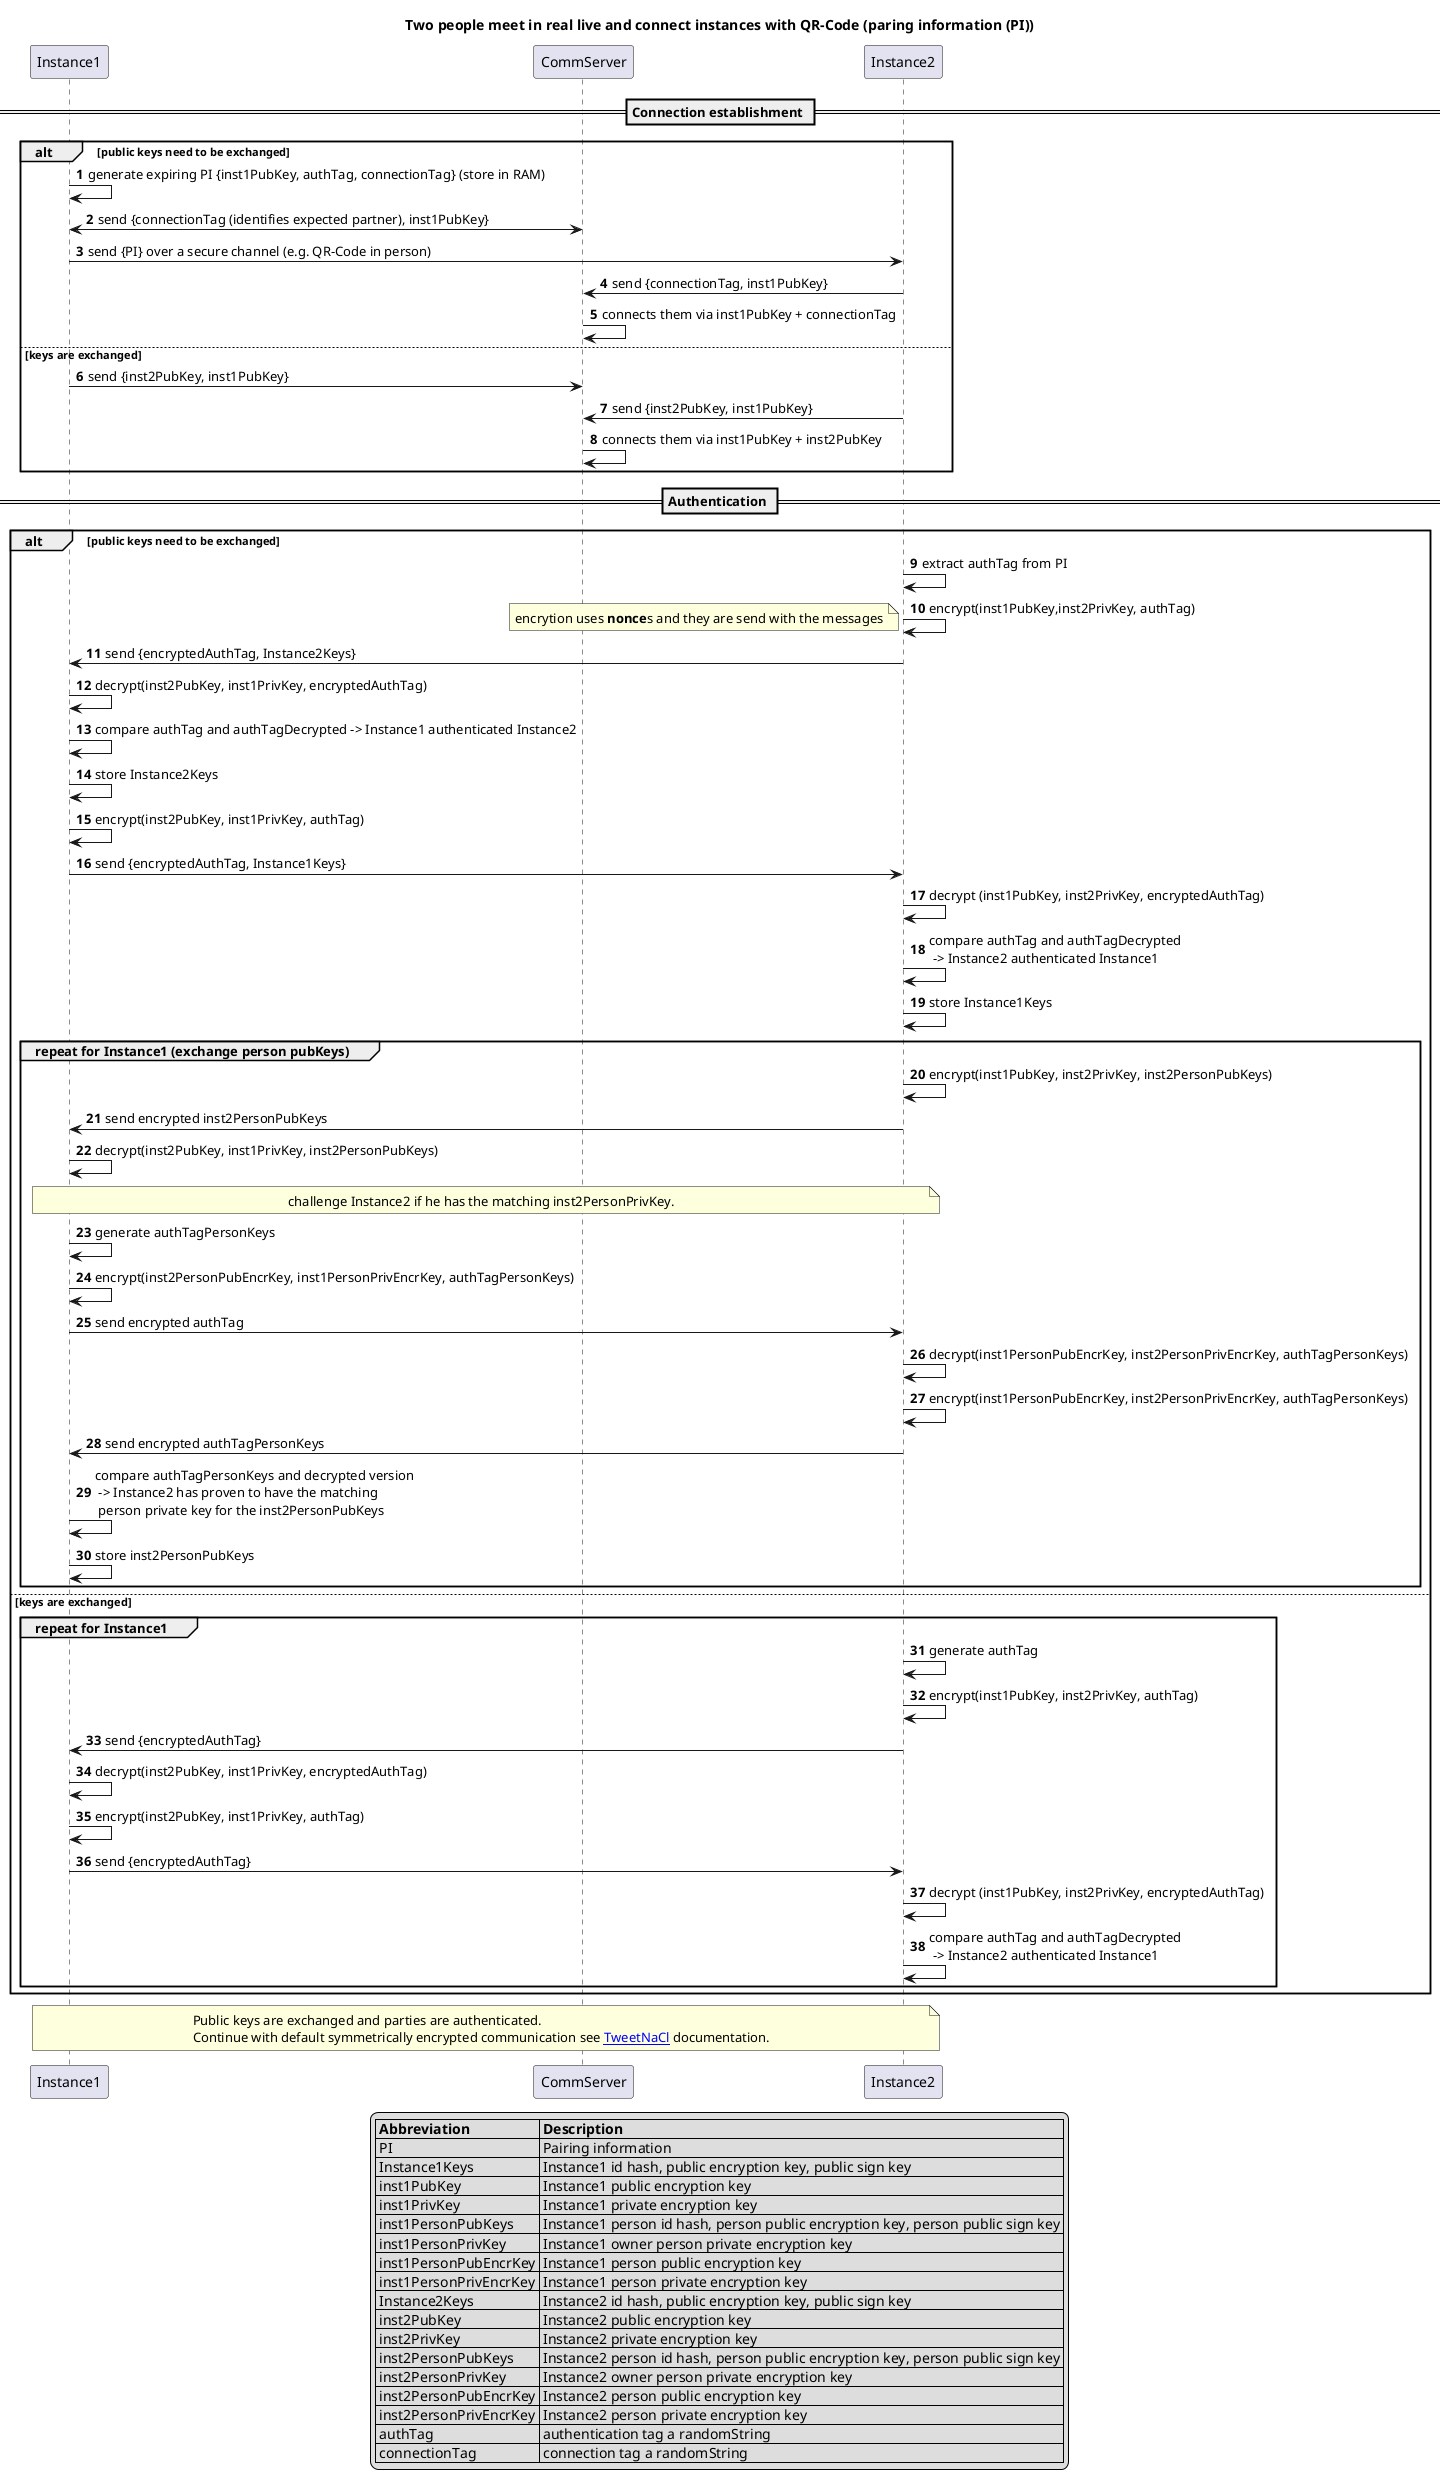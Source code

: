 @startuml
autonumber
title Two people meet in real live and connect instances with QR-Code (paring information (PI))

participant Instance1
participant CommServer
participant Instance2

legend
|= Abbreviation |= Description |
| PI | Pairing information |
| Instance1Keys | Instance1 id hash, public encryption key, public sign key |
| inst1PubKey | Instance1 public encryption key |
| inst1PrivKey | Instance1 private encryption key |
| inst1PersonPubKeys | Instance1 person id hash, person public encryption key, person public sign key |
| inst1PersonPrivKey | Instance1 owner person private encryption key |
| inst1PersonPubEncrKey | Instance1 person public encryption key |
| inst1PersonPrivEncrKey | Instance1 person private encryption key |
| Instance2Keys | Instance2 id hash, public encryption key, public sign key |
| inst2PubKey | Instance2 public encryption key |
| inst2PrivKey | Instance2 private encryption key |
| inst2PersonPubKeys | Instance2 person id hash, person public encryption key, person public sign key |
| inst2PersonPrivKey | Instance2 owner person private encryption key |
| inst2PersonPubEncrKey | Instance2 person public encryption key |
| inst2PersonPrivEncrKey | Instance2 person private encryption key |
| authTag | authentication tag a randomString |
| connectionTag | connection tag a randomString |
endlegend

== Connection establishment ==
alt public keys need to be exchanged
    Instance1 -> Instance1 : generate expiring PI {inst1PubKey, authTag, connectionTag} (store in RAM)
    Instance1 <-> CommServer : send {connectionTag (identifies expected partner), inst1PubKey}
    Instance1 -> Instance2 : send {PI} over a secure channel (e.g. QR-Code in person)
    Instance2 -> CommServer : send {connectionTag, inst1PubKey}
    CommServer -> CommServer: connects them via inst1PubKey + connectionTag
else keys are exchanged
    Instance1 -> CommServer : send {inst2PubKey, inst1PubKey}
    Instance2 -> CommServer : send {inst2PubKey, inst1PubKey}
    CommServer -> CommServer: connects them via inst1PubKey + inst2PubKey
end

== Authentication ==
alt public keys need to be exchanged
Instance2 -> Instance2: extract authTag from PI
Instance2 -> Instance2: encrypt(inst1PubKey,inst2PrivKey, authTag)
note left: encrytion uses **nonce**s and they are send with the messages
Instance2 -> Instance1: send {encryptedAuthTag, Instance2Keys}
Instance1 -> Instance1: decrypt(inst2PubKey, inst1PrivKey, encryptedAuthTag)
Instance1 -> Instance1: compare authTag and authTagDecrypted -> Instance1 authenticated Instance2
Instance1 -> Instance1: store Instance2Keys
Instance1 -> Instance1: encrypt(inst2PubKey, inst1PrivKey, authTag)
Instance1 -> Instance2: send {encryptedAuthTag, Instance1Keys}
Instance2 -> Instance2: decrypt (inst1PubKey, inst2PrivKey, encryptedAuthTag)
Instance2 -> Instance2: compare authTag and authTagDecrypted \n -> Instance2 authenticated Instance1
Instance2 -> Instance2: store Instance1Keys
group repeat for Instance1 (exchange person pubKeys)
    Instance2 -> Instance2: encrypt(inst1PubKey, inst2PrivKey, inst2PersonPubKeys)
    Instance2 -> Instance1: send encrypted inst2PersonPubKeys
    Instance1 -> Instance1: decrypt(inst2PubKey, inst1PrivKey, inst2PersonPubKeys)
    note over Instance1, Instance2: challenge Instance2 if he has the matching inst2PersonPrivKey.
    Instance1 -> Instance1: generate authTagPersonKeys
    Instance1 -> Instance1: encrypt(inst2PersonPubEncrKey, inst1PersonPrivEncrKey, authTagPersonKeys)
    Instance1 -> Instance2: send encrypted authTag
    Instance2 -> Instance2: decrypt(inst1PersonPubEncrKey, inst2PersonPrivEncrKey, authTagPersonKeys)
    Instance2 -> Instance2: encrypt(inst1PersonPubEncrKey, inst2PersonPrivEncrKey, authTagPersonKeys)
    Instance1 <- Instance2: send encrypted authTagPersonKeys
    Instance1 -> Instance1: compare authTagPersonKeys and decrypted version \n -> Instance2 has proven to have the matching \n person private key for the inst2PersonPubKeys
    Instance1 -> Instance1: store inst2PersonPubKeys
end

else keys are exchanged
    group repeat for Instance1
    Instance2 -> Instance2 : generate authTag
    Instance2 -> Instance2 : encrypt(inst1PubKey, inst2PrivKey, authTag)
    Instance2 -> Instance1 : send {encryptedAuthTag}
    Instance1 -> Instance1: decrypt(inst2PubKey, inst1PrivKey, encryptedAuthTag)
    Instance1 -> Instance1 : encrypt(inst2PubKey, inst1PrivKey, authTag)
    Instance1 -> Instance2 : send {encryptedAuthTag}
    Instance2 -> Instance2: decrypt (inst1PubKey, inst2PrivKey, encryptedAuthTag)
    Instance2 -> Instance2: compare authTag and authTagDecrypted \n -> Instance2 authenticated Instance1
    end
end

note over Instance1, Instance2
 Public keys are exchanged and parties are authenticated.
 Continue with default symmetrically encrypted communication see [[https://github.com/dchest/tweetnacl-js/wiki/Examples#secretbox TweetNaCl]] documentation.
end note

@enduml
